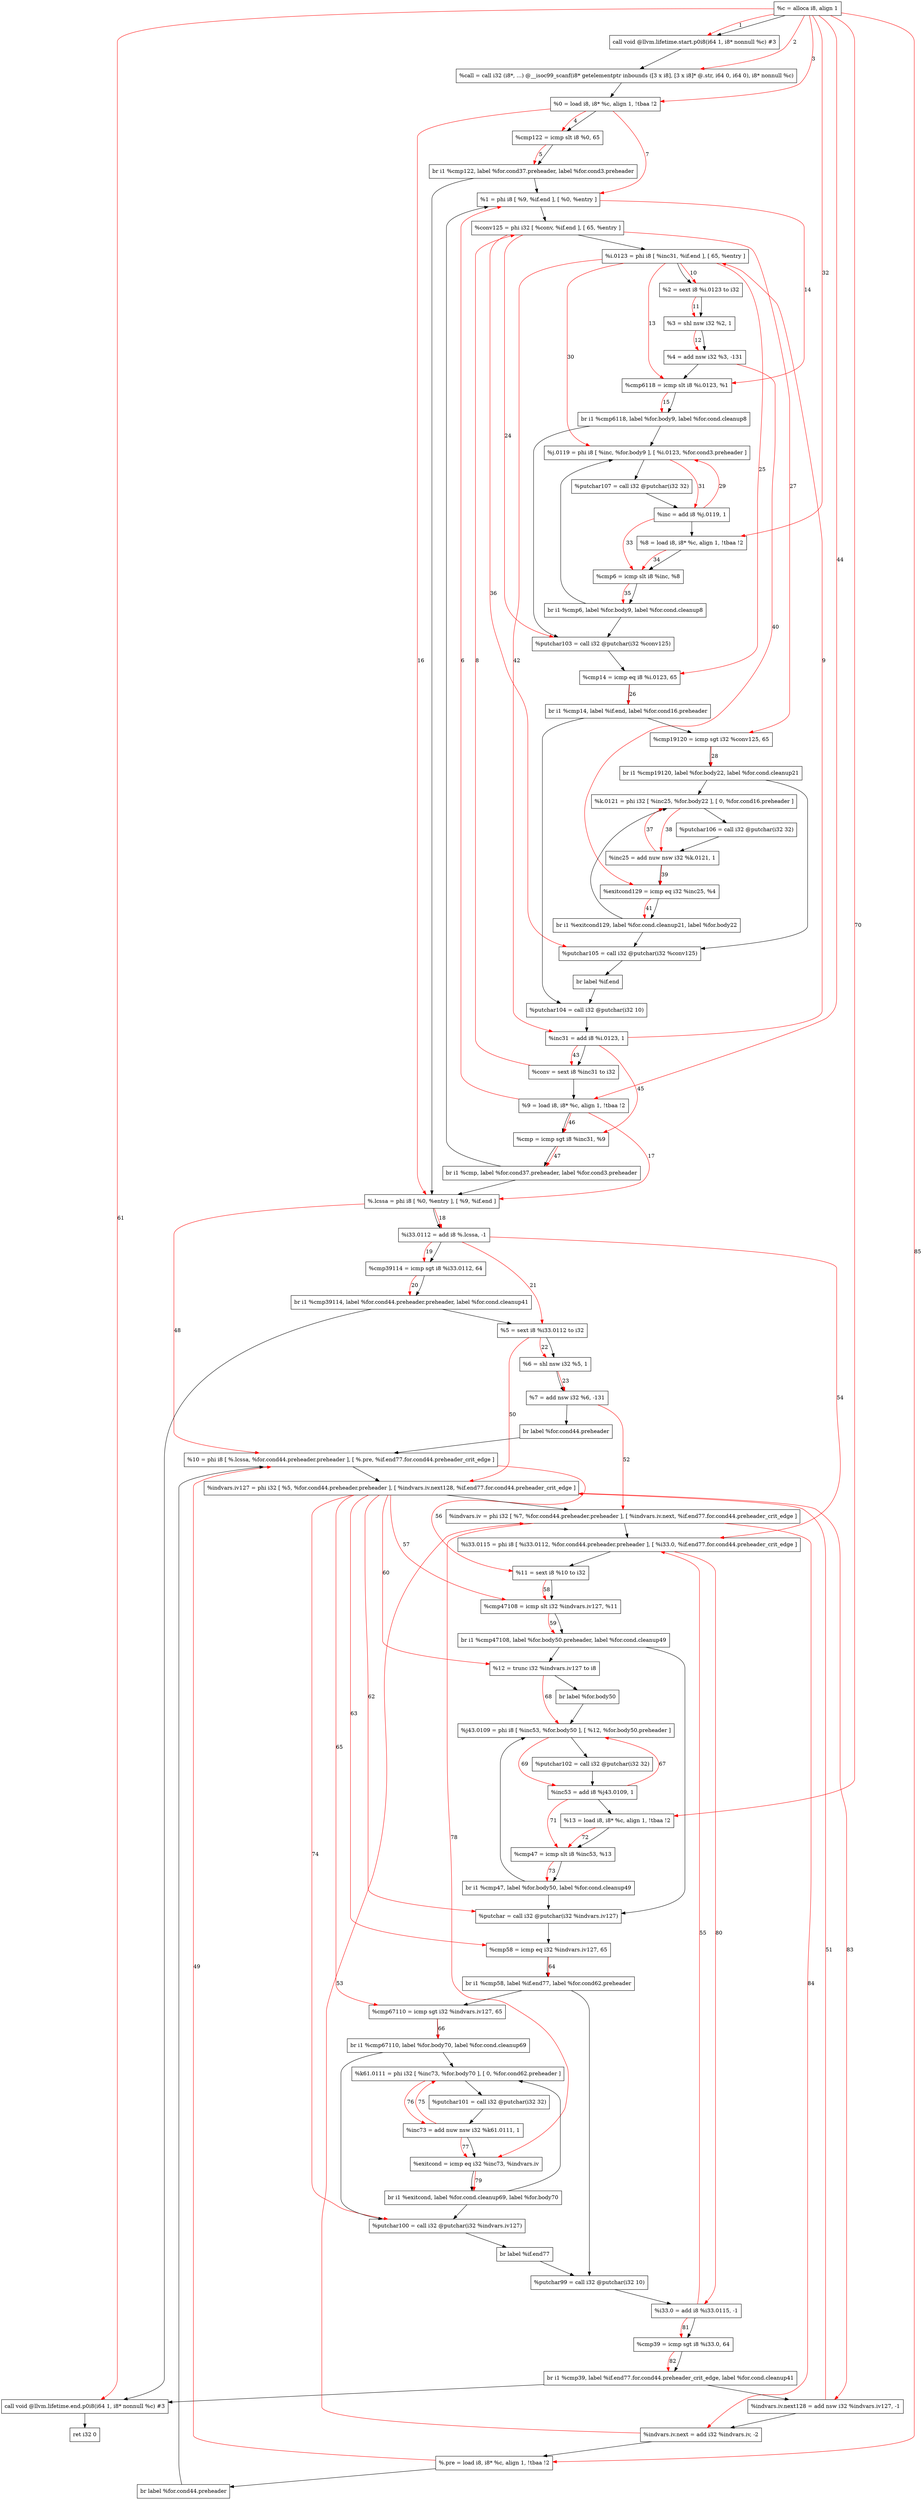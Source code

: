 digraph "CDFG for'func' function" {
	Node0x55daa7e915f8[shape=record, label="  %c = alloca i8, align 1"]
	Node0x55daa7e92098[shape=record, label="  call void @llvm.lifetime.start.p0i8(i64 1, i8* nonnull %c) #3"]
	Node0x55daa7e924f8[shape=record, label="  %call = call i32 (i8*, ...) @__isoc99_scanf(i8* getelementptr inbounds ([3 x i8], [3 x i8]* @.str, i64 0, i64 0), i8* nonnull %c)"]
	Node0x55daa7e925b8[shape=record, label="  %0 = load i8, i8* %c, align 1, !tbaa !2"]
	Node0x55daa7e93530[shape=record, label="  %cmp122 = icmp slt i8 %0, 65"]
	Node0x55daa7e26348[shape=record, label="  br i1 %cmp122, label %for.cond37.preheader, label %for.cond3.preheader"]
	Node0x55daa7e93888[shape=record, label="  %1 = phi i8 [ %9, %if.end ], [ %0, %entry ]"]
	Node0x55daa7e93a08[shape=record, label="  %conv125 = phi i32 [ %conv, %if.end ], [ 65, %entry ]"]
	Node0x55daa7e93b78[shape=record, label="  %i.0123 = phi i8 [ %inc31, %if.end ], [ 65, %entry ]"]
	Node0x55daa7e93c48[shape=record, label="  %2 = sext i8 %i.0123 to i32"]
	Node0x55daa7e93cf0[shape=record, label="  %3 = shl nsw i32 %2, 1"]
	Node0x55daa7e93d90[shape=record, label="  %4 = add nsw i32 %3, -131"]
	Node0x55daa7e93e50[shape=record, label="  %cmp6118 = icmp slt i8 %i.0123, %1"]
	Node0x55daa7e26468[shape=record, label="  br i1 %cmp6118, label %for.body9, label %for.cond.cleanup8"]
	Node0x55daa7e94078[shape=record, label="  %.lcssa = phi i8 [ %0, %entry ], [ %9, %if.end ]"]
	Node0x55daa7e942e0[shape=record, label="  %i33.0112 = add i8 %.lcssa, -1"]
	Node0x55daa7e943b0[shape=record, label="  %cmp39114 = icmp sgt i8 %i33.0112, 64"]
	Node0x55daa7e26588[shape=record, label="  br i1 %cmp39114, label %for.cond44.preheader.preheader, label %for.cond.cleanup41"]
	Node0x55daa7e93658[shape=record, label="  %5 = sext i8 %i33.0112 to i32"]
	Node0x55daa7e94640[shape=record, label="  %6 = shl nsw i32 %5, 1"]
	Node0x55daa7e946b0[shape=record, label="  %7 = add nsw i32 %6, -131"]
	Node0x55daa7e947d8[shape=record, label="  br label %for.cond44.preheader"]
	Node0x55daa7e948e0[shape=record, label="  %putchar103 = call i32 @putchar(i32 %conv125)"]
	Node0x55daa7e949e0[shape=record, label="  %cmp14 = icmp eq i8 %i.0123, 65"]
	Node0x55daa7e94bb8[shape=record, label="  br i1 %cmp14, label %if.end, label %for.cond16.preheader"]
	Node0x55daa7e94c30[shape=record, label="  %cmp19120 = icmp sgt i32 %conv125, 65"]
	Node0x55daa7e94e48[shape=record, label="  br i1 %cmp19120, label %for.body22, label %for.cond.cleanup21"]
	Node0x55daa7e94ee8[shape=record, label="  %j.0119 = phi i8 [ %inc, %for.body9 ], [ %i.0123, %for.cond3.preheader ]"]
	Node0x55daa7e95310[shape=record, label="  %putchar107 = call i32 @putchar(i32 32)"]
	Node0x55daa7e95410[shape=record, label="  %inc = add i8 %j.0119, 1"]
	Node0x55daa7e93ef8[shape=record, label="  %8 = load i8, i8* %c, align 1, !tbaa !2"]
	Node0x55daa7e95b20[shape=record, label="  %cmp6 = icmp slt i8 %inc, %8"]
	Node0x55daa7e95bd8[shape=record, label="  br i1 %cmp6, label %for.body9, label %for.cond.cleanup8"]
	Node0x55daa7e95c50[shape=record, label="  %putchar105 = call i32 @putchar(i32 %conv125)"]
	Node0x55daa7e94db8[shape=record, label="  br label %if.end"]
	Node0x55daa7e95d38[shape=record, label="  %k.0121 = phi i32 [ %inc25, %for.body22 ], [ 0, %for.cond16.preheader ]"]
	Node0x55daa7e95e40[shape=record, label="  %putchar106 = call i32 @putchar(i32 32)"]
	Node0x55daa7e95f10[shape=record, label="  %inc25 = add nuw nsw i32 %k.0121, 1"]
	Node0x55daa7e95f80[shape=record, label="  %exitcond129 = icmp eq i32 %inc25, %4"]
	Node0x55daa7e96038[shape=record, label="  br i1 %exitcond129, label %for.cond.cleanup21, label %for.body22"]
	Node0x55daa7e960b0[shape=record, label="  %putchar104 = call i32 @putchar(i32 10)"]
	Node0x55daa7e96180[shape=record, label="  %inc31 = add i8 %i.0123, 1"]
	Node0x55daa7e93b28[shape=record, label="  %conv = sext i8 %inc31 to i32"]
	Node0x55daa7e93988[shape=record, label="  %9 = load i8, i8* %c, align 1, !tbaa !2"]
	Node0x55daa7e961f0[shape=record, label="  %cmp = icmp sgt i8 %inc31, %9"]
	Node0x55daa7e96278[shape=record, label="  br i1 %cmp, label %for.cond37.preheader, label %for.cond3.preheader"]
	Node0x55daa7e96348[shape=record, label="  %10 = phi i8 [ %.lcssa, %for.cond44.preheader.preheader ], [ %.pre, %if.end77.for.cond44.preheader_crit_edge ]"]
	Node0x55daa7e964a8[shape=record, label="  %indvars.iv127 = phi i32 [ %5, %for.cond44.preheader.preheader ], [ %indvars.iv.next128, %if.end77.for.cond44.preheader_crit_edge ]"]
	Node0x55daa7e96638[shape=record, label="  %indvars.iv = phi i32 [ %7, %for.cond44.preheader.preheader ], [ %indvars.iv.next, %if.end77.for.cond44.preheader_crit_edge ]"]
	Node0x55daa7e96fc8[shape=record, label="  %i33.0115 = phi i8 [ %i33.0112, %for.cond44.preheader.preheader ], [ %i33.0, %if.end77.for.cond44.preheader_crit_edge ]"]
	Node0x55daa7e97078[shape=record, label="  %11 = sext i8 %10 to i32"]
	Node0x55daa7e970f0[shape=record, label="  %cmp47108 = icmp slt i32 %indvars.iv127, %11"]
	Node0x55daa7e973d8[shape=record, label="  br i1 %cmp47108, label %for.body50.preheader, label %for.cond.cleanup49"]
	Node0x55daa7e97228[shape=record, label="  %12 = trunc i32 %indvars.iv127 to i8"]
	Node0x55daa7e974e8[shape=record, label="  br label %for.body50"]
	Node0x55daa7e976b8[shape=record, label="  call void @llvm.lifetime.end.p0i8(i64 1, i8* nonnull %c) #3"]
	Node0x55daa7e97778[shape=record, label="  ret i32 0"]
	Node0x55daa7e977f0[shape=record, label="  %putchar = call i32 @putchar(i32 %indvars.iv127)"]
	Node0x55daa7e978c0[shape=record, label="  %cmp58 = icmp eq i32 %indvars.iv127, 65"]
	Node0x55daa7e980e8[shape=record, label="  br i1 %cmp58, label %if.end77, label %for.cond62.preheader"]
	Node0x55daa7e98160[shape=record, label="  %cmp67110 = icmp sgt i32 %indvars.iv127, 65"]
	Node0x55daa7e98378[shape=record, label="  br i1 %cmp67110, label %for.body70, label %for.cond.cleanup69"]
	Node0x55daa7e98418[shape=record, label="  %j43.0109 = phi i8 [ %inc53, %for.body50 ], [ %12, %for.body50.preheader ]"]
	Node0x55daa7e98500[shape=record, label="  %putchar102 = call i32 @putchar(i32 32)"]
	Node0x55daa7e985d0[shape=record, label="  %inc53 = add i8 %j43.0109, 1"]
	Node0x55daa7e97488[shape=record, label="  %13 = load i8, i8* %c, align 1, !tbaa !2"]
	Node0x55daa7e98640[shape=record, label="  %cmp47 = icmp slt i8 %inc53, %13"]
	Node0x55daa7e986f8[shape=record, label="  br i1 %cmp47, label %for.body50, label %for.cond.cleanup49"]
	Node0x55daa7e98770[shape=record, label="  %putchar100 = call i32 @putchar(i32 %indvars.iv127)"]
	Node0x55daa7e982e8[shape=record, label="  br label %if.end77"]
	Node0x55daa7e98878[shape=record, label="  %k61.0111 = phi i32 [ %inc73, %for.body70 ], [ 0, %for.cond62.preheader ]"]
	Node0x55daa7e98960[shape=record, label="  %putchar101 = call i32 @putchar(i32 32)"]
	Node0x55daa7e98a30[shape=record, label="  %inc73 = add nuw nsw i32 %k61.0111, 1"]
	Node0x55daa7e98aa0[shape=record, label="  %exitcond = icmp eq i32 %inc73, %indvars.iv"]
	Node0x55daa7e98b88[shape=record, label="  br i1 %exitcond, label %for.cond.cleanup69, label %for.body70"]
	Node0x55daa7e98c00[shape=record, label="  %putchar99 = call i32 @putchar(i32 10)"]
	Node0x55daa7e98cd0[shape=record, label="  %i33.0 = add i8 %i33.0115, -1"]
	Node0x55daa7e98d40[shape=record, label="  %cmp39 = icmp sgt i8 %i33.0, 64"]
	Node0x55daa7e98dc8[shape=record, label="  br i1 %cmp39, label %if.end77.for.cond44.preheader_crit_edge, label %for.cond.cleanup41"]
	Node0x55daa7e98e40[shape=record, label="  %indvars.iv.next128 = add nsw i32 %indvars.iv127, -1"]
	Node0x55daa7e98eb0[shape=record, label="  %indvars.iv.next = add i32 %indvars.iv, -2"]
	Node0x55daa7e965b8[shape=record, label="  %.pre = load i8, i8* %c, align 1, !tbaa !2"]
	Node0x55daa7e94758[shape=record, label="  br label %for.cond44.preheader"]
	Node0x55daa7e915f8 -> Node0x55daa7e92098
	Node0x55daa7e92098 -> Node0x55daa7e924f8
	Node0x55daa7e924f8 -> Node0x55daa7e925b8
	Node0x55daa7e925b8 -> Node0x55daa7e93530
	Node0x55daa7e93530 -> Node0x55daa7e26348
	Node0x55daa7e26348 -> Node0x55daa7e94078
	Node0x55daa7e26348 -> Node0x55daa7e93888
	Node0x55daa7e93888 -> Node0x55daa7e93a08
	Node0x55daa7e93a08 -> Node0x55daa7e93b78
	Node0x55daa7e93b78 -> Node0x55daa7e93c48
	Node0x55daa7e93c48 -> Node0x55daa7e93cf0
	Node0x55daa7e93cf0 -> Node0x55daa7e93d90
	Node0x55daa7e93d90 -> Node0x55daa7e93e50
	Node0x55daa7e93e50 -> Node0x55daa7e26468
	Node0x55daa7e26468 -> Node0x55daa7e94ee8
	Node0x55daa7e26468 -> Node0x55daa7e948e0
	Node0x55daa7e94078 -> Node0x55daa7e942e0
	Node0x55daa7e942e0 -> Node0x55daa7e943b0
	Node0x55daa7e943b0 -> Node0x55daa7e26588
	Node0x55daa7e26588 -> Node0x55daa7e93658
	Node0x55daa7e26588 -> Node0x55daa7e976b8
	Node0x55daa7e93658 -> Node0x55daa7e94640
	Node0x55daa7e94640 -> Node0x55daa7e946b0
	Node0x55daa7e946b0 -> Node0x55daa7e947d8
	Node0x55daa7e947d8 -> Node0x55daa7e96348
	Node0x55daa7e948e0 -> Node0x55daa7e949e0
	Node0x55daa7e949e0 -> Node0x55daa7e94bb8
	Node0x55daa7e94bb8 -> Node0x55daa7e960b0
	Node0x55daa7e94bb8 -> Node0x55daa7e94c30
	Node0x55daa7e94c30 -> Node0x55daa7e94e48
	Node0x55daa7e94e48 -> Node0x55daa7e95d38
	Node0x55daa7e94e48 -> Node0x55daa7e95c50
	Node0x55daa7e94ee8 -> Node0x55daa7e95310
	Node0x55daa7e95310 -> Node0x55daa7e95410
	Node0x55daa7e95410 -> Node0x55daa7e93ef8
	Node0x55daa7e93ef8 -> Node0x55daa7e95b20
	Node0x55daa7e95b20 -> Node0x55daa7e95bd8
	Node0x55daa7e95bd8 -> Node0x55daa7e94ee8
	Node0x55daa7e95bd8 -> Node0x55daa7e948e0
	Node0x55daa7e95c50 -> Node0x55daa7e94db8
	Node0x55daa7e94db8 -> Node0x55daa7e960b0
	Node0x55daa7e95d38 -> Node0x55daa7e95e40
	Node0x55daa7e95e40 -> Node0x55daa7e95f10
	Node0x55daa7e95f10 -> Node0x55daa7e95f80
	Node0x55daa7e95f80 -> Node0x55daa7e96038
	Node0x55daa7e96038 -> Node0x55daa7e95c50
	Node0x55daa7e96038 -> Node0x55daa7e95d38
	Node0x55daa7e960b0 -> Node0x55daa7e96180
	Node0x55daa7e96180 -> Node0x55daa7e93b28
	Node0x55daa7e93b28 -> Node0x55daa7e93988
	Node0x55daa7e93988 -> Node0x55daa7e961f0
	Node0x55daa7e961f0 -> Node0x55daa7e96278
	Node0x55daa7e96278 -> Node0x55daa7e94078
	Node0x55daa7e96278 -> Node0x55daa7e93888
	Node0x55daa7e96348 -> Node0x55daa7e964a8
	Node0x55daa7e964a8 -> Node0x55daa7e96638
	Node0x55daa7e96638 -> Node0x55daa7e96fc8
	Node0x55daa7e96fc8 -> Node0x55daa7e97078
	Node0x55daa7e97078 -> Node0x55daa7e970f0
	Node0x55daa7e970f0 -> Node0x55daa7e973d8
	Node0x55daa7e973d8 -> Node0x55daa7e97228
	Node0x55daa7e973d8 -> Node0x55daa7e977f0
	Node0x55daa7e97228 -> Node0x55daa7e974e8
	Node0x55daa7e974e8 -> Node0x55daa7e98418
	Node0x55daa7e976b8 -> Node0x55daa7e97778
	Node0x55daa7e977f0 -> Node0x55daa7e978c0
	Node0x55daa7e978c0 -> Node0x55daa7e980e8
	Node0x55daa7e980e8 -> Node0x55daa7e98c00
	Node0x55daa7e980e8 -> Node0x55daa7e98160
	Node0x55daa7e98160 -> Node0x55daa7e98378
	Node0x55daa7e98378 -> Node0x55daa7e98878
	Node0x55daa7e98378 -> Node0x55daa7e98770
	Node0x55daa7e98418 -> Node0x55daa7e98500
	Node0x55daa7e98500 -> Node0x55daa7e985d0
	Node0x55daa7e985d0 -> Node0x55daa7e97488
	Node0x55daa7e97488 -> Node0x55daa7e98640
	Node0x55daa7e98640 -> Node0x55daa7e986f8
	Node0x55daa7e986f8 -> Node0x55daa7e98418
	Node0x55daa7e986f8 -> Node0x55daa7e977f0
	Node0x55daa7e98770 -> Node0x55daa7e982e8
	Node0x55daa7e982e8 -> Node0x55daa7e98c00
	Node0x55daa7e98878 -> Node0x55daa7e98960
	Node0x55daa7e98960 -> Node0x55daa7e98a30
	Node0x55daa7e98a30 -> Node0x55daa7e98aa0
	Node0x55daa7e98aa0 -> Node0x55daa7e98b88
	Node0x55daa7e98b88 -> Node0x55daa7e98770
	Node0x55daa7e98b88 -> Node0x55daa7e98878
	Node0x55daa7e98c00 -> Node0x55daa7e98cd0
	Node0x55daa7e98cd0 -> Node0x55daa7e98d40
	Node0x55daa7e98d40 -> Node0x55daa7e98dc8
	Node0x55daa7e98dc8 -> Node0x55daa7e98e40
	Node0x55daa7e98dc8 -> Node0x55daa7e976b8
	Node0x55daa7e98e40 -> Node0x55daa7e98eb0
	Node0x55daa7e98eb0 -> Node0x55daa7e965b8
	Node0x55daa7e965b8 -> Node0x55daa7e94758
	Node0x55daa7e94758 -> Node0x55daa7e96348
edge [color=red]
	Node0x55daa7e915f8 -> Node0x55daa7e92098[label="1"]
	Node0x55daa7e915f8 -> Node0x55daa7e924f8[label="2"]
	Node0x55daa7e915f8 -> Node0x55daa7e925b8[label="3"]
	Node0x55daa7e925b8 -> Node0x55daa7e93530[label="4"]
	Node0x55daa7e93530 -> Node0x55daa7e26348[label="5"]
	Node0x55daa7e93988 -> Node0x55daa7e93888[label="6"]
	Node0x55daa7e925b8 -> Node0x55daa7e93888[label="7"]
	Node0x55daa7e93b28 -> Node0x55daa7e93a08[label="8"]
	Node0x55daa7e96180 -> Node0x55daa7e93b78[label="9"]
	Node0x55daa7e93b78 -> Node0x55daa7e93c48[label="10"]
	Node0x55daa7e93c48 -> Node0x55daa7e93cf0[label="11"]
	Node0x55daa7e93cf0 -> Node0x55daa7e93d90[label="12"]
	Node0x55daa7e93b78 -> Node0x55daa7e93e50[label="13"]
	Node0x55daa7e93888 -> Node0x55daa7e93e50[label="14"]
	Node0x55daa7e93e50 -> Node0x55daa7e26468[label="15"]
	Node0x55daa7e925b8 -> Node0x55daa7e94078[label="16"]
	Node0x55daa7e93988 -> Node0x55daa7e94078[label="17"]
	Node0x55daa7e94078 -> Node0x55daa7e942e0[label="18"]
	Node0x55daa7e942e0 -> Node0x55daa7e943b0[label="19"]
	Node0x55daa7e943b0 -> Node0x55daa7e26588[label="20"]
	Node0x55daa7e942e0 -> Node0x55daa7e93658[label="21"]
	Node0x55daa7e93658 -> Node0x55daa7e94640[label="22"]
	Node0x55daa7e94640 -> Node0x55daa7e946b0[label="23"]
	Node0x55daa7e93a08 -> Node0x55daa7e948e0[label="24"]
	Node0x55daa7e93b78 -> Node0x55daa7e949e0[label="25"]
	Node0x55daa7e949e0 -> Node0x55daa7e94bb8[label="26"]
	Node0x55daa7e93a08 -> Node0x55daa7e94c30[label="27"]
	Node0x55daa7e94c30 -> Node0x55daa7e94e48[label="28"]
	Node0x55daa7e95410 -> Node0x55daa7e94ee8[label="29"]
	Node0x55daa7e93b78 -> Node0x55daa7e94ee8[label="30"]
	Node0x55daa7e94ee8 -> Node0x55daa7e95410[label="31"]
	Node0x55daa7e915f8 -> Node0x55daa7e93ef8[label="32"]
	Node0x55daa7e95410 -> Node0x55daa7e95b20[label="33"]
	Node0x55daa7e93ef8 -> Node0x55daa7e95b20[label="34"]
	Node0x55daa7e95b20 -> Node0x55daa7e95bd8[label="35"]
	Node0x55daa7e93a08 -> Node0x55daa7e95c50[label="36"]
	Node0x55daa7e95f10 -> Node0x55daa7e95d38[label="37"]
	Node0x55daa7e95d38 -> Node0x55daa7e95f10[label="38"]
	Node0x55daa7e95f10 -> Node0x55daa7e95f80[label="39"]
	Node0x55daa7e93d90 -> Node0x55daa7e95f80[label="40"]
	Node0x55daa7e95f80 -> Node0x55daa7e96038[label="41"]
	Node0x55daa7e93b78 -> Node0x55daa7e96180[label="42"]
	Node0x55daa7e96180 -> Node0x55daa7e93b28[label="43"]
	Node0x55daa7e915f8 -> Node0x55daa7e93988[label="44"]
	Node0x55daa7e96180 -> Node0x55daa7e961f0[label="45"]
	Node0x55daa7e93988 -> Node0x55daa7e961f0[label="46"]
	Node0x55daa7e961f0 -> Node0x55daa7e96278[label="47"]
	Node0x55daa7e94078 -> Node0x55daa7e96348[label="48"]
	Node0x55daa7e965b8 -> Node0x55daa7e96348[label="49"]
	Node0x55daa7e93658 -> Node0x55daa7e964a8[label="50"]
	Node0x55daa7e98e40 -> Node0x55daa7e964a8[label="51"]
	Node0x55daa7e946b0 -> Node0x55daa7e96638[label="52"]
	Node0x55daa7e98eb0 -> Node0x55daa7e96638[label="53"]
	Node0x55daa7e942e0 -> Node0x55daa7e96fc8[label="54"]
	Node0x55daa7e98cd0 -> Node0x55daa7e96fc8[label="55"]
	Node0x55daa7e96348 -> Node0x55daa7e97078[label="56"]
	Node0x55daa7e964a8 -> Node0x55daa7e970f0[label="57"]
	Node0x55daa7e97078 -> Node0x55daa7e970f0[label="58"]
	Node0x55daa7e970f0 -> Node0x55daa7e973d8[label="59"]
	Node0x55daa7e964a8 -> Node0x55daa7e97228[label="60"]
	Node0x55daa7e915f8 -> Node0x55daa7e976b8[label="61"]
	Node0x55daa7e964a8 -> Node0x55daa7e977f0[label="62"]
	Node0x55daa7e964a8 -> Node0x55daa7e978c0[label="63"]
	Node0x55daa7e978c0 -> Node0x55daa7e980e8[label="64"]
	Node0x55daa7e964a8 -> Node0x55daa7e98160[label="65"]
	Node0x55daa7e98160 -> Node0x55daa7e98378[label="66"]
	Node0x55daa7e985d0 -> Node0x55daa7e98418[label="67"]
	Node0x55daa7e97228 -> Node0x55daa7e98418[label="68"]
	Node0x55daa7e98418 -> Node0x55daa7e985d0[label="69"]
	Node0x55daa7e915f8 -> Node0x55daa7e97488[label="70"]
	Node0x55daa7e985d0 -> Node0x55daa7e98640[label="71"]
	Node0x55daa7e97488 -> Node0x55daa7e98640[label="72"]
	Node0x55daa7e98640 -> Node0x55daa7e986f8[label="73"]
	Node0x55daa7e964a8 -> Node0x55daa7e98770[label="74"]
	Node0x55daa7e98a30 -> Node0x55daa7e98878[label="75"]
	Node0x55daa7e98878 -> Node0x55daa7e98a30[label="76"]
	Node0x55daa7e98a30 -> Node0x55daa7e98aa0[label="77"]
	Node0x55daa7e96638 -> Node0x55daa7e98aa0[label="78"]
	Node0x55daa7e98aa0 -> Node0x55daa7e98b88[label="79"]
	Node0x55daa7e96fc8 -> Node0x55daa7e98cd0[label="80"]
	Node0x55daa7e98cd0 -> Node0x55daa7e98d40[label="81"]
	Node0x55daa7e98d40 -> Node0x55daa7e98dc8[label="82"]
	Node0x55daa7e964a8 -> Node0x55daa7e98e40[label="83"]
	Node0x55daa7e96638 -> Node0x55daa7e98eb0[label="84"]
	Node0x55daa7e915f8 -> Node0x55daa7e965b8[label="85"]
}
